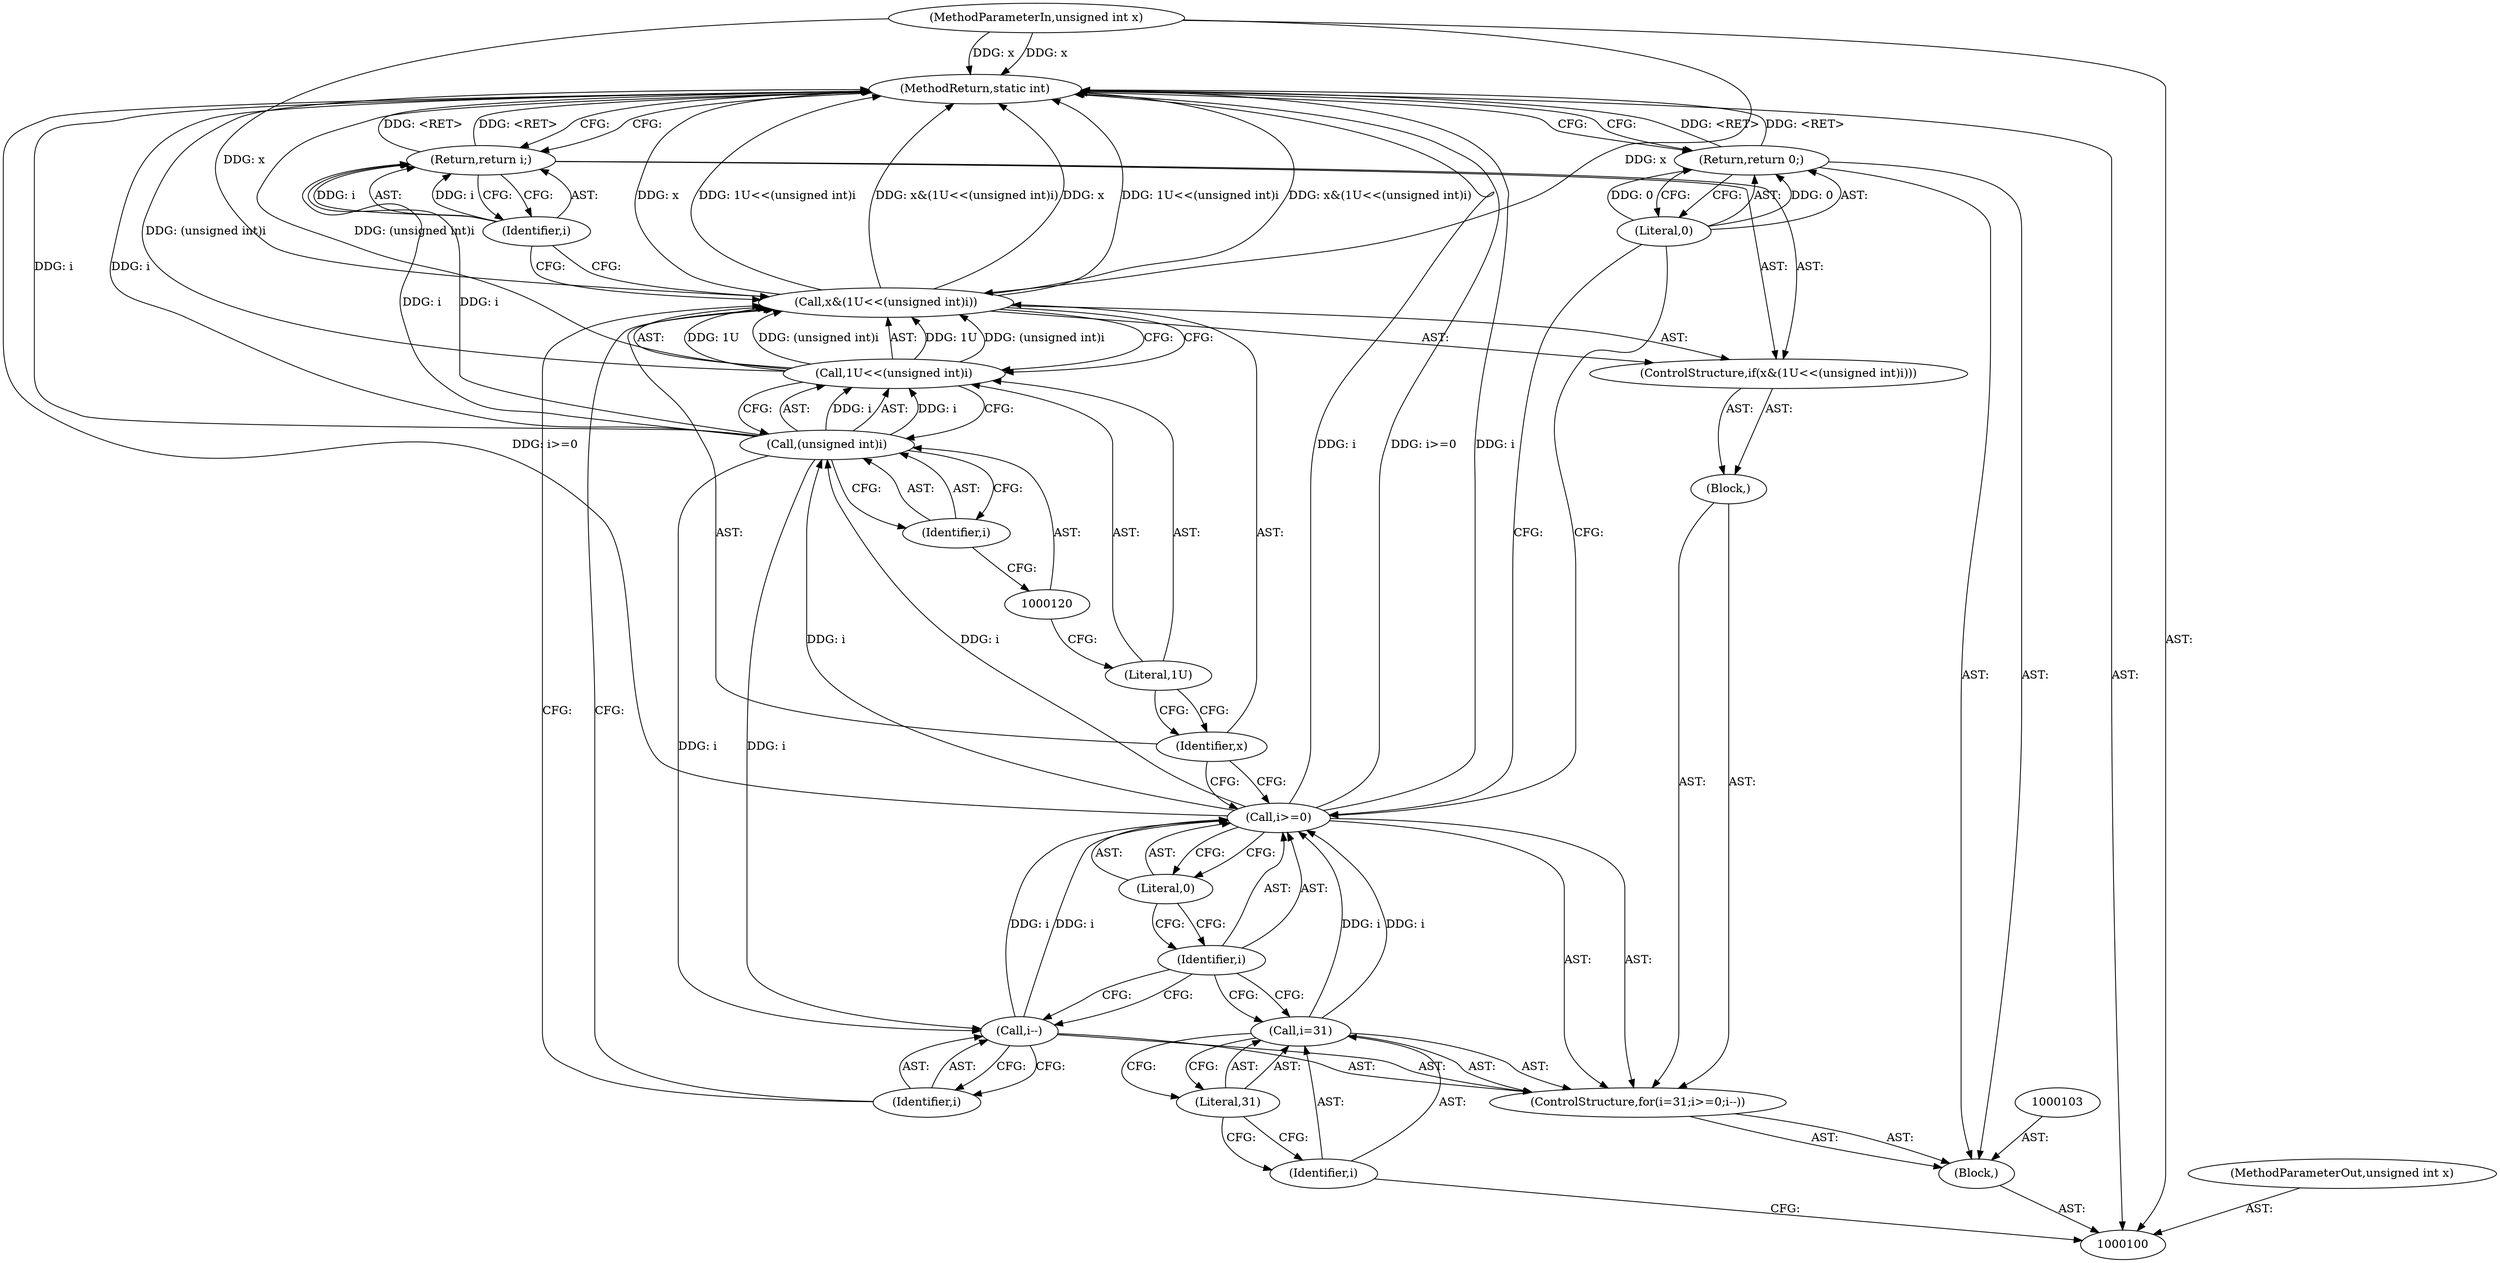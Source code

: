 digraph "0_imageworsener_a00183107d4b84bc8a714290e824ca9c68dac738" {
"1000126" [label="(MethodReturn,static int)"];
"1000101" [label="(MethodParameterIn,unsigned int x)"];
"1000161" [label="(MethodParameterOut,unsigned int x)"];
"1000102" [label="(Block,)"];
"1000108" [label="(Call,i>=0)"];
"1000109" [label="(Identifier,i)"];
"1000110" [label="(Literal,0)"];
"1000111" [label="(Call,i--)"];
"1000112" [label="(Identifier,i)"];
"1000104" [label="(ControlStructure,for(i=31;i>=0;i--))"];
"1000113" [label="(Block,)"];
"1000105" [label="(Call,i=31)"];
"1000106" [label="(Identifier,i)"];
"1000107" [label="(Literal,31)"];
"1000119" [label="(Call,(unsigned int)i)"];
"1000114" [label="(ControlStructure,if(x&(1U<<(unsigned int)i)))"];
"1000121" [label="(Identifier,i)"];
"1000122" [label="(Return,return i;)"];
"1000123" [label="(Identifier,i)"];
"1000115" [label="(Call,x&(1U<<(unsigned int)i))"];
"1000116" [label="(Identifier,x)"];
"1000117" [label="(Call,1U<<(unsigned int)i)"];
"1000118" [label="(Literal,1U)"];
"1000124" [label="(Return,return 0;)"];
"1000125" [label="(Literal,0)"];
"1000126" -> "1000100"  [label="AST: "];
"1000126" -> "1000122"  [label="CFG: "];
"1000126" -> "1000124"  [label="CFG: "];
"1000122" -> "1000126"  [label="DDG: <RET>"];
"1000115" -> "1000126"  [label="DDG: 1U<<(unsigned int)i"];
"1000115" -> "1000126"  [label="DDG: x&(1U<<(unsigned int)i)"];
"1000115" -> "1000126"  [label="DDG: x"];
"1000108" -> "1000126"  [label="DDG: i>=0"];
"1000108" -> "1000126"  [label="DDG: i"];
"1000101" -> "1000126"  [label="DDG: x"];
"1000117" -> "1000126"  [label="DDG: (unsigned int)i"];
"1000119" -> "1000126"  [label="DDG: i"];
"1000124" -> "1000126"  [label="DDG: <RET>"];
"1000101" -> "1000100"  [label="AST: "];
"1000101" -> "1000126"  [label="DDG: x"];
"1000101" -> "1000115"  [label="DDG: x"];
"1000161" -> "1000100"  [label="AST: "];
"1000102" -> "1000100"  [label="AST: "];
"1000103" -> "1000102"  [label="AST: "];
"1000104" -> "1000102"  [label="AST: "];
"1000124" -> "1000102"  [label="AST: "];
"1000108" -> "1000104"  [label="AST: "];
"1000108" -> "1000110"  [label="CFG: "];
"1000109" -> "1000108"  [label="AST: "];
"1000110" -> "1000108"  [label="AST: "];
"1000116" -> "1000108"  [label="CFG: "];
"1000125" -> "1000108"  [label="CFG: "];
"1000108" -> "1000126"  [label="DDG: i>=0"];
"1000108" -> "1000126"  [label="DDG: i"];
"1000111" -> "1000108"  [label="DDG: i"];
"1000105" -> "1000108"  [label="DDG: i"];
"1000108" -> "1000119"  [label="DDG: i"];
"1000109" -> "1000108"  [label="AST: "];
"1000109" -> "1000105"  [label="CFG: "];
"1000109" -> "1000111"  [label="CFG: "];
"1000110" -> "1000109"  [label="CFG: "];
"1000110" -> "1000108"  [label="AST: "];
"1000110" -> "1000109"  [label="CFG: "];
"1000108" -> "1000110"  [label="CFG: "];
"1000111" -> "1000104"  [label="AST: "];
"1000111" -> "1000112"  [label="CFG: "];
"1000112" -> "1000111"  [label="AST: "];
"1000109" -> "1000111"  [label="CFG: "];
"1000111" -> "1000108"  [label="DDG: i"];
"1000119" -> "1000111"  [label="DDG: i"];
"1000112" -> "1000111"  [label="AST: "];
"1000112" -> "1000115"  [label="CFG: "];
"1000111" -> "1000112"  [label="CFG: "];
"1000104" -> "1000102"  [label="AST: "];
"1000105" -> "1000104"  [label="AST: "];
"1000108" -> "1000104"  [label="AST: "];
"1000111" -> "1000104"  [label="AST: "];
"1000113" -> "1000104"  [label="AST: "];
"1000113" -> "1000104"  [label="AST: "];
"1000114" -> "1000113"  [label="AST: "];
"1000105" -> "1000104"  [label="AST: "];
"1000105" -> "1000107"  [label="CFG: "];
"1000106" -> "1000105"  [label="AST: "];
"1000107" -> "1000105"  [label="AST: "];
"1000109" -> "1000105"  [label="CFG: "];
"1000105" -> "1000108"  [label="DDG: i"];
"1000106" -> "1000105"  [label="AST: "];
"1000106" -> "1000100"  [label="CFG: "];
"1000107" -> "1000106"  [label="CFG: "];
"1000107" -> "1000105"  [label="AST: "];
"1000107" -> "1000106"  [label="CFG: "];
"1000105" -> "1000107"  [label="CFG: "];
"1000119" -> "1000117"  [label="AST: "];
"1000119" -> "1000121"  [label="CFG: "];
"1000120" -> "1000119"  [label="AST: "];
"1000121" -> "1000119"  [label="AST: "];
"1000117" -> "1000119"  [label="CFG: "];
"1000119" -> "1000126"  [label="DDG: i"];
"1000119" -> "1000111"  [label="DDG: i"];
"1000119" -> "1000117"  [label="DDG: i"];
"1000108" -> "1000119"  [label="DDG: i"];
"1000119" -> "1000122"  [label="DDG: i"];
"1000114" -> "1000113"  [label="AST: "];
"1000115" -> "1000114"  [label="AST: "];
"1000122" -> "1000114"  [label="AST: "];
"1000121" -> "1000119"  [label="AST: "];
"1000121" -> "1000120"  [label="CFG: "];
"1000119" -> "1000121"  [label="CFG: "];
"1000122" -> "1000114"  [label="AST: "];
"1000122" -> "1000123"  [label="CFG: "];
"1000123" -> "1000122"  [label="AST: "];
"1000126" -> "1000122"  [label="CFG: "];
"1000122" -> "1000126"  [label="DDG: <RET>"];
"1000123" -> "1000122"  [label="DDG: i"];
"1000119" -> "1000122"  [label="DDG: i"];
"1000123" -> "1000122"  [label="AST: "];
"1000123" -> "1000115"  [label="CFG: "];
"1000122" -> "1000123"  [label="CFG: "];
"1000123" -> "1000122"  [label="DDG: i"];
"1000115" -> "1000114"  [label="AST: "];
"1000115" -> "1000117"  [label="CFG: "];
"1000116" -> "1000115"  [label="AST: "];
"1000117" -> "1000115"  [label="AST: "];
"1000123" -> "1000115"  [label="CFG: "];
"1000112" -> "1000115"  [label="CFG: "];
"1000115" -> "1000126"  [label="DDG: 1U<<(unsigned int)i"];
"1000115" -> "1000126"  [label="DDG: x&(1U<<(unsigned int)i)"];
"1000115" -> "1000126"  [label="DDG: x"];
"1000101" -> "1000115"  [label="DDG: x"];
"1000117" -> "1000115"  [label="DDG: 1U"];
"1000117" -> "1000115"  [label="DDG: (unsigned int)i"];
"1000116" -> "1000115"  [label="AST: "];
"1000116" -> "1000108"  [label="CFG: "];
"1000118" -> "1000116"  [label="CFG: "];
"1000117" -> "1000115"  [label="AST: "];
"1000117" -> "1000119"  [label="CFG: "];
"1000118" -> "1000117"  [label="AST: "];
"1000119" -> "1000117"  [label="AST: "];
"1000115" -> "1000117"  [label="CFG: "];
"1000117" -> "1000126"  [label="DDG: (unsigned int)i"];
"1000117" -> "1000115"  [label="DDG: 1U"];
"1000117" -> "1000115"  [label="DDG: (unsigned int)i"];
"1000119" -> "1000117"  [label="DDG: i"];
"1000118" -> "1000117"  [label="AST: "];
"1000118" -> "1000116"  [label="CFG: "];
"1000120" -> "1000118"  [label="CFG: "];
"1000124" -> "1000102"  [label="AST: "];
"1000124" -> "1000125"  [label="CFG: "];
"1000125" -> "1000124"  [label="AST: "];
"1000126" -> "1000124"  [label="CFG: "];
"1000124" -> "1000126"  [label="DDG: <RET>"];
"1000125" -> "1000124"  [label="DDG: 0"];
"1000125" -> "1000124"  [label="AST: "];
"1000125" -> "1000108"  [label="CFG: "];
"1000124" -> "1000125"  [label="CFG: "];
"1000125" -> "1000124"  [label="DDG: 0"];
}

